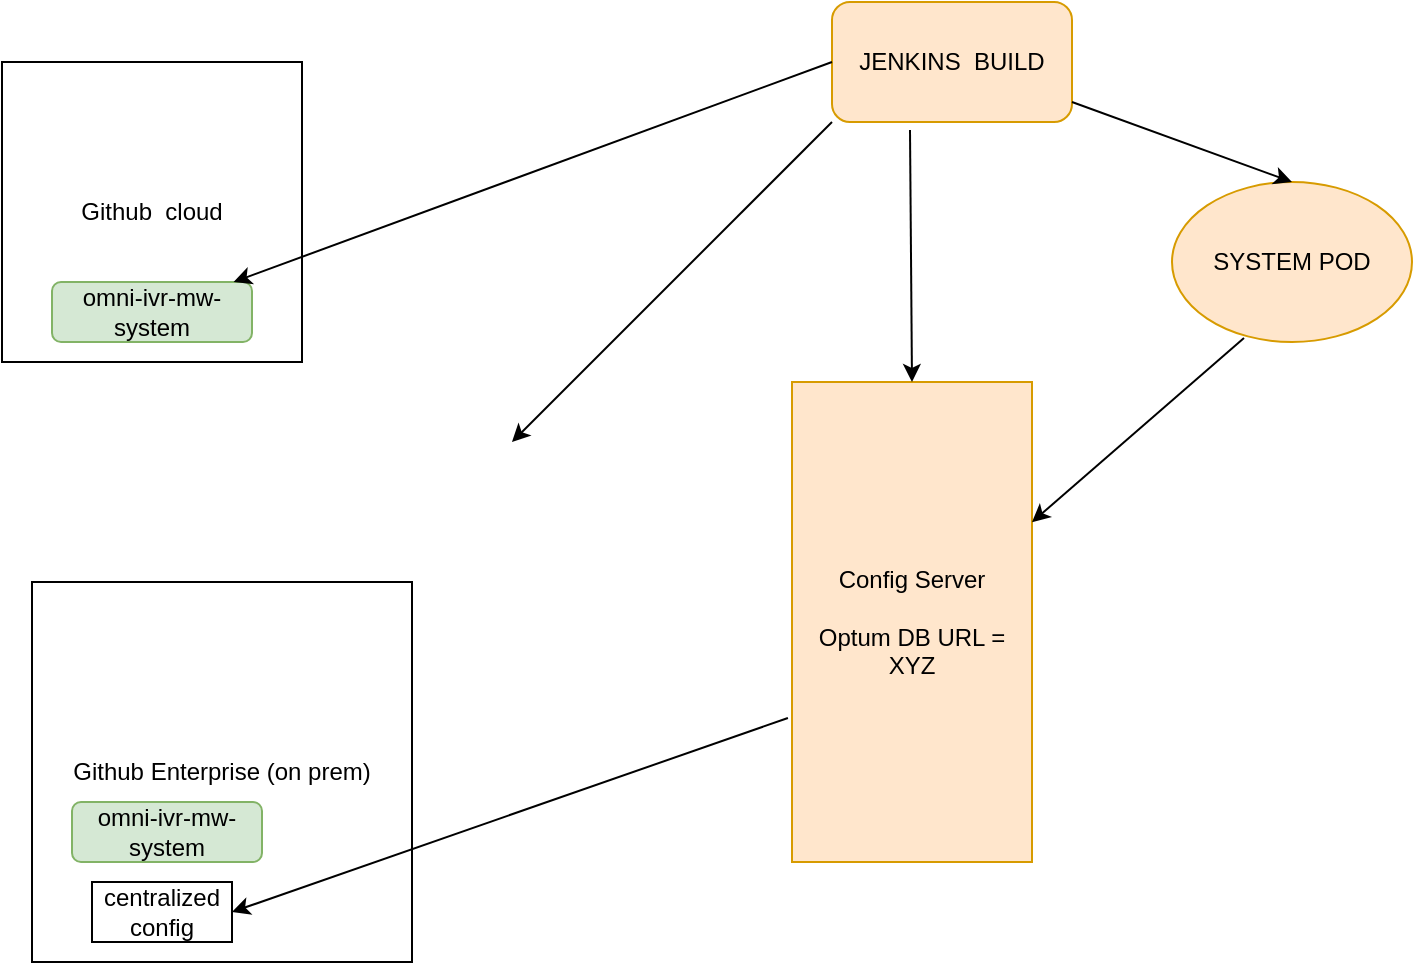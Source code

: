 <mxfile version="21.1.4" type="github">
  <diagram name="Page-1" id="VBKTgEruh5S9xeKgSnHG">
    <mxGraphModel dx="1050" dy="534" grid="1" gridSize="10" guides="1" tooltips="1" connect="1" arrows="1" fold="1" page="1" pageScale="1" pageWidth="827" pageHeight="1169" math="0" shadow="0">
      <root>
        <mxCell id="0" />
        <mxCell id="1" parent="0" />
        <mxCell id="dUjk69qwuX_pwRfW-fi6-1" value="Github&amp;nbsp; cloud" style="whiteSpace=wrap;html=1;aspect=fixed;" vertex="1" parent="1">
          <mxGeometry x="155" y="70" width="150" height="150" as="geometry" />
        </mxCell>
        <mxCell id="dUjk69qwuX_pwRfW-fi6-2" value="Github Enterprise (on prem)" style="whiteSpace=wrap;html=1;aspect=fixed;" vertex="1" parent="1">
          <mxGeometry x="170" y="330" width="190" height="190" as="geometry" />
        </mxCell>
        <mxCell id="dUjk69qwuX_pwRfW-fi6-3" value="omni-ivr-mw-system" style="rounded=1;whiteSpace=wrap;html=1;fillColor=#d5e8d4;strokeColor=#82b366;" vertex="1" parent="1">
          <mxGeometry x="180" y="180" width="100" height="30" as="geometry" />
        </mxCell>
        <mxCell id="dUjk69qwuX_pwRfW-fi6-4" value="omni-ivr-mw-system" style="rounded=1;whiteSpace=wrap;html=1;fillColor=#d5e8d4;strokeColor=#82b366;" vertex="1" parent="1">
          <mxGeometry x="190" y="440" width="95" height="30" as="geometry" />
        </mxCell>
        <mxCell id="dUjk69qwuX_pwRfW-fi6-5" value="&lt;div&gt;Config Server&lt;/div&gt;&lt;div&gt;&lt;br&gt;&lt;/div&gt;&lt;div&gt;Optum DB URL = XYZ&lt;br&gt;&lt;/div&gt;" style="rounded=0;whiteSpace=wrap;html=1;fillColor=#ffe6cc;strokeColor=#d79b00;" vertex="1" parent="1">
          <mxGeometry x="550" y="230" width="120" height="240" as="geometry" />
        </mxCell>
        <mxCell id="dUjk69qwuX_pwRfW-fi6-6" value="JENKINS&amp;nbsp; BUILD" style="rounded=1;whiteSpace=wrap;html=1;fillColor=#ffe6cc;strokeColor=#d79b00;" vertex="1" parent="1">
          <mxGeometry x="570" y="40" width="120" height="60" as="geometry" />
        </mxCell>
        <mxCell id="dUjk69qwuX_pwRfW-fi6-7" value="" style="endArrow=classic;html=1;rounded=0;exitX=0;exitY=0.5;exitDx=0;exitDy=0;" edge="1" parent="1" source="dUjk69qwuX_pwRfW-fi6-6" target="dUjk69qwuX_pwRfW-fi6-3">
          <mxGeometry width="50" height="50" relative="1" as="geometry">
            <mxPoint x="310" y="140" as="sourcePoint" />
            <mxPoint x="400" y="100" as="targetPoint" />
          </mxGeometry>
        </mxCell>
        <mxCell id="dUjk69qwuX_pwRfW-fi6-8" value="" style="endArrow=classic;html=1;rounded=0;entryX=0.5;entryY=0;entryDx=0;entryDy=0;exitX=0.325;exitY=1.067;exitDx=0;exitDy=0;exitPerimeter=0;" edge="1" parent="1" source="dUjk69qwuX_pwRfW-fi6-6" target="dUjk69qwuX_pwRfW-fi6-5">
          <mxGeometry width="50" height="50" relative="1" as="geometry">
            <mxPoint x="570" y="180" as="sourcePoint" />
            <mxPoint x="620" y="130" as="targetPoint" />
          </mxGeometry>
        </mxCell>
        <mxCell id="dUjk69qwuX_pwRfW-fi6-9" value="centralized config" style="rounded=0;whiteSpace=wrap;html=1;" vertex="1" parent="1">
          <mxGeometry x="200" y="480" width="70" height="30" as="geometry" />
        </mxCell>
        <mxCell id="dUjk69qwuX_pwRfW-fi6-10" value="" style="endArrow=classic;html=1;rounded=0;entryX=1;entryY=0.5;entryDx=0;entryDy=0;exitX=-0.017;exitY=0.7;exitDx=0;exitDy=0;exitPerimeter=0;" edge="1" parent="1" source="dUjk69qwuX_pwRfW-fi6-5" target="dUjk69qwuX_pwRfW-fi6-9">
          <mxGeometry width="50" height="50" relative="1" as="geometry">
            <mxPoint x="260" y="550" as="sourcePoint" />
            <mxPoint x="390" y="440" as="targetPoint" />
          </mxGeometry>
        </mxCell>
        <mxCell id="dUjk69qwuX_pwRfW-fi6-12" value="" style="endArrow=classic;html=1;rounded=0;exitX=0;exitY=1;exitDx=0;exitDy=0;" edge="1" parent="1" source="dUjk69qwuX_pwRfW-fi6-6">
          <mxGeometry width="50" height="50" relative="1" as="geometry">
            <mxPoint x="400" y="260" as="sourcePoint" />
            <mxPoint x="410" y="260" as="targetPoint" />
          </mxGeometry>
        </mxCell>
        <mxCell id="dUjk69qwuX_pwRfW-fi6-13" value="SYSTEM POD" style="ellipse;whiteSpace=wrap;html=1;fillColor=#ffe6cc;strokeColor=#d79b00;" vertex="1" parent="1">
          <mxGeometry x="740" y="130" width="120" height="80" as="geometry" />
        </mxCell>
        <mxCell id="dUjk69qwuX_pwRfW-fi6-14" value="" style="endArrow=classic;html=1;rounded=0;entryX=0.5;entryY=0;entryDx=0;entryDy=0;" edge="1" parent="1" target="dUjk69qwuX_pwRfW-fi6-13">
          <mxGeometry width="50" height="50" relative="1" as="geometry">
            <mxPoint x="690" y="90" as="sourcePoint" />
            <mxPoint x="740" y="40" as="targetPoint" />
          </mxGeometry>
        </mxCell>
        <mxCell id="dUjk69qwuX_pwRfW-fi6-15" value="" style="endArrow=classic;html=1;rounded=0;entryX=1;entryY=0.292;entryDx=0;entryDy=0;entryPerimeter=0;exitX=0.3;exitY=0.975;exitDx=0;exitDy=0;exitPerimeter=0;" edge="1" parent="1" source="dUjk69qwuX_pwRfW-fi6-13" target="dUjk69qwuX_pwRfW-fi6-5">
          <mxGeometry width="50" height="50" relative="1" as="geometry">
            <mxPoint x="720" y="300" as="sourcePoint" />
            <mxPoint x="770" y="250" as="targetPoint" />
          </mxGeometry>
        </mxCell>
      </root>
    </mxGraphModel>
  </diagram>
</mxfile>

